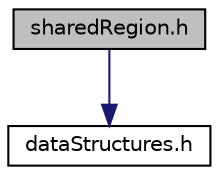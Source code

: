 digraph "sharedRegion.h"
{
 // LATEX_PDF_SIZE
  edge [fontname="Helvetica",fontsize="10",labelfontname="Helvetica",labelfontsize="10"];
  node [fontname="Helvetica",fontsize="10",shape=record];
  Node1 [label="sharedRegion.h",height=0.2,width=0.4,color="black", fillcolor="grey75", style="filled", fontcolor="black",tooltip="Problem name: Text processing in Portuguese."];
  Node1 -> Node2 [color="midnightblue",fontsize="10",style="solid"];
  Node2 [label="dataStructures.h",height=0.2,width=0.4,color="black", fillcolor="white", style="filled",URL="$dataStructures_8h.html",tooltip="Problem name: Text processing in Portuguese."];
}
